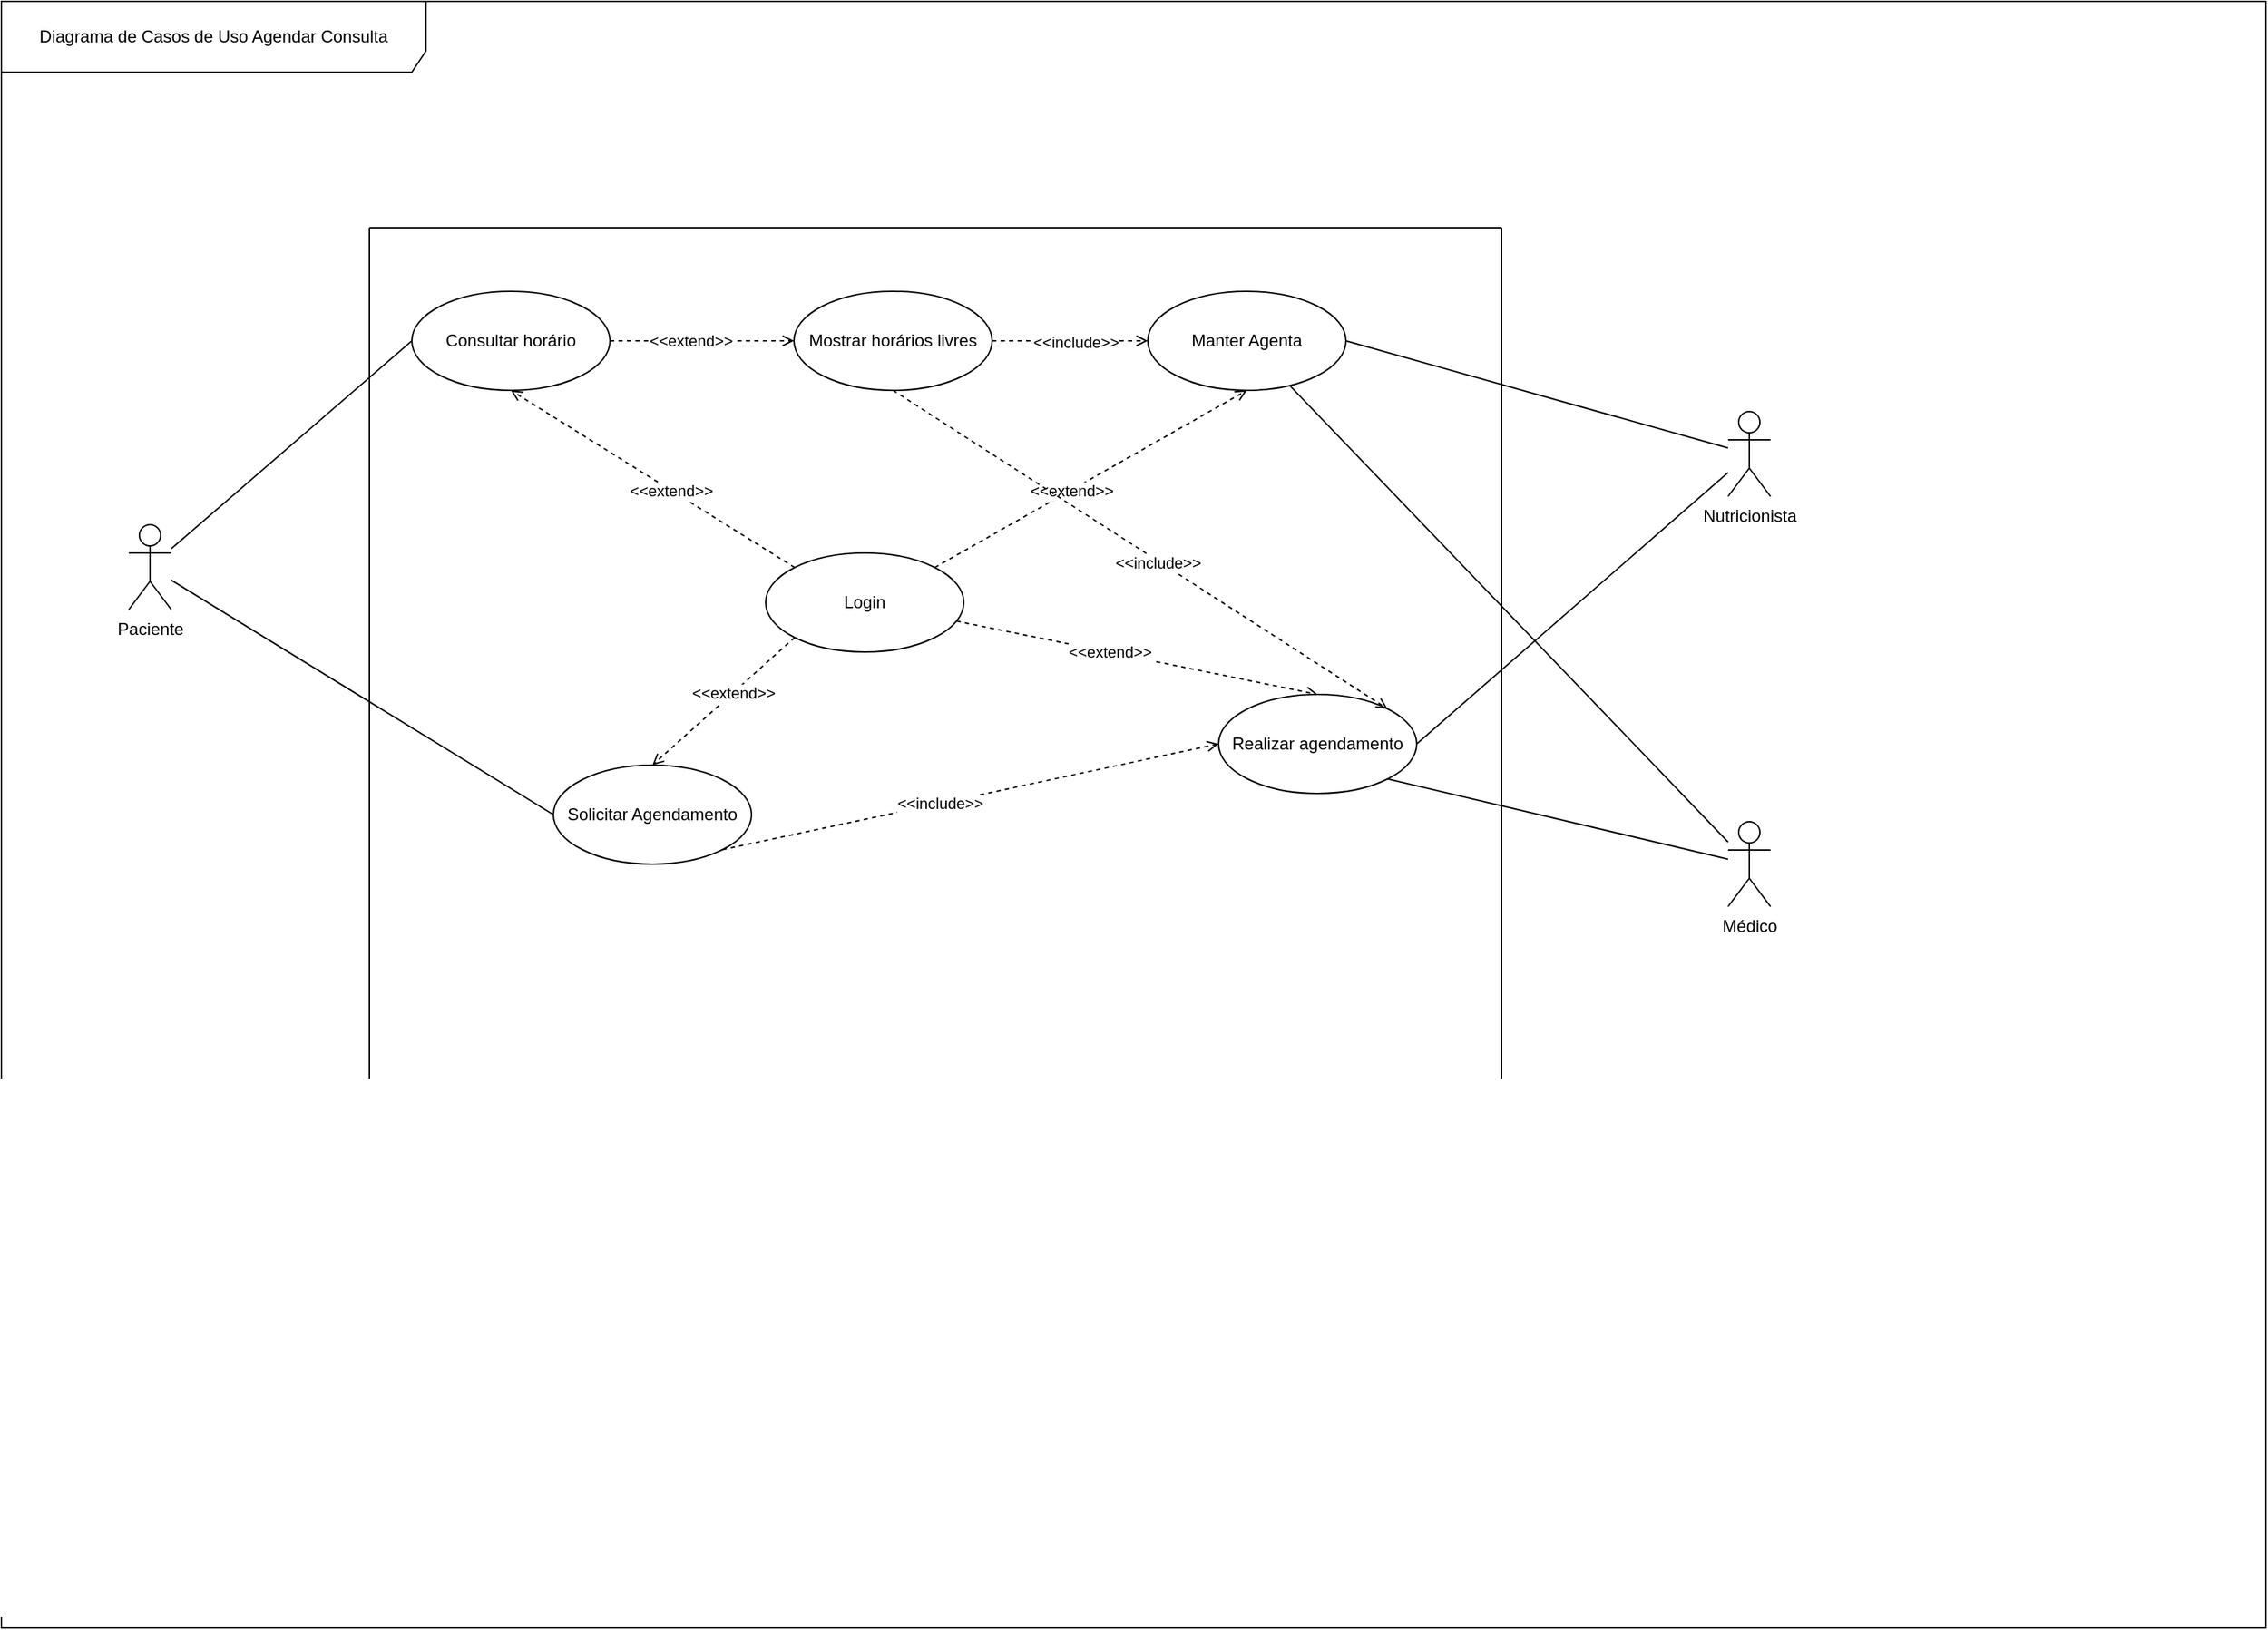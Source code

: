 <mxfile version="27.2.0">
  <diagram name="Página-1" id="A4SRTEeQTM4OLtlpb145">
    <mxGraphModel dx="1767" dy="1651" grid="1" gridSize="10" guides="1" tooltips="1" connect="1" arrows="1" fold="1" page="1" pageScale="1" pageWidth="827" pageHeight="1169" math="0" shadow="0" adaptiveColors="none">
      <root>
        <mxCell id="0" />
        <mxCell id="1" parent="0" />
        <mxCell id="NE6VYS4I0C1_LnRhZdik-13" style="rounded=0;orthogonalLoop=1;jettySize=auto;html=1;entryX=0;entryY=0.5;entryDx=0;entryDy=0;endArrow=none;endFill=0;" parent="1" source="opuIpvQJVJ9zl-1Smfu1-8" target="NE6VYS4I0C1_LnRhZdik-10" edge="1">
          <mxGeometry relative="1" as="geometry" />
        </mxCell>
        <mxCell id="NE6VYS4I0C1_LnRhZdik-26" style="rounded=0;orthogonalLoop=1;jettySize=auto;html=1;entryX=0;entryY=0.5;entryDx=0;entryDy=0;endArrow=none;endFill=0;" parent="1" source="opuIpvQJVJ9zl-1Smfu1-8" target="NE6VYS4I0C1_LnRhZdik-25" edge="1">
          <mxGeometry relative="1" as="geometry" />
        </mxCell>
        <mxCell id="opuIpvQJVJ9zl-1Smfu1-8" value="Paciente" style="shape=umlActor;verticalLabelPosition=bottom;verticalAlign=top;html=1;" parent="1" vertex="1">
          <mxGeometry x="-390" y="10" width="30" height="60" as="geometry" />
        </mxCell>
        <mxCell id="NE6VYS4I0C1_LnRhZdik-6" style="rounded=0;orthogonalLoop=1;jettySize=auto;html=1;entryX=1;entryY=0.5;entryDx=0;entryDy=0;endArrow=none;endFill=0;" parent="1" source="opuIpvQJVJ9zl-1Smfu1-9" target="NE6VYS4I0C1_LnRhZdik-2" edge="1">
          <mxGeometry relative="1" as="geometry" />
        </mxCell>
        <mxCell id="NE6VYS4I0C1_LnRhZdik-23" style="rounded=0;orthogonalLoop=1;jettySize=auto;html=1;entryX=1;entryY=0.5;entryDx=0;entryDy=0;endArrow=none;endFill=0;" parent="1" source="opuIpvQJVJ9zl-1Smfu1-9" target="NE6VYS4I0C1_LnRhZdik-18" edge="1">
          <mxGeometry relative="1" as="geometry" />
        </mxCell>
        <mxCell id="opuIpvQJVJ9zl-1Smfu1-9" value="Nutricionista" style="shape=umlActor;verticalLabelPosition=bottom;verticalAlign=top;html=1;" parent="1" vertex="1">
          <mxGeometry x="740" y="-70" width="30" height="60" as="geometry" />
        </mxCell>
        <mxCell id="NE6VYS4I0C1_LnRhZdik-5" style="rounded=0;orthogonalLoop=1;jettySize=auto;html=1;endArrow=none;endFill=0;" parent="1" source="opuIpvQJVJ9zl-1Smfu1-10" target="NE6VYS4I0C1_LnRhZdik-2" edge="1">
          <mxGeometry relative="1" as="geometry" />
        </mxCell>
        <mxCell id="NE6VYS4I0C1_LnRhZdik-24" style="rounded=0;orthogonalLoop=1;jettySize=auto;html=1;entryX=1;entryY=1;entryDx=0;entryDy=0;endArrow=none;endFill=0;" parent="1" source="opuIpvQJVJ9zl-1Smfu1-10" target="NE6VYS4I0C1_LnRhZdik-18" edge="1">
          <mxGeometry relative="1" as="geometry" />
        </mxCell>
        <mxCell id="opuIpvQJVJ9zl-1Smfu1-10" value="Médico" style="shape=umlActor;verticalLabelPosition=bottom;verticalAlign=top;html=1;" parent="1" vertex="1">
          <mxGeometry x="740" y="220" width="30" height="60" as="geometry" />
        </mxCell>
        <mxCell id="opuIpvQJVJ9zl-1Smfu1-12" value="Diagrama de Casos de Uso Agendar Consulta" style="shape=umlFrame;whiteSpace=wrap;html=1;pointerEvents=0;width=300;height=50;" parent="1" vertex="1">
          <mxGeometry x="-480" y="-360" width="1600" height="1150" as="geometry" />
        </mxCell>
        <mxCell id="opuIpvQJVJ9zl-1Smfu1-45" value="" style="swimlane;startSize=0;" parent="1" vertex="1">
          <mxGeometry x="-220" y="-200" width="800" height="610" as="geometry">
            <mxRectangle x="270" y="-280" width="50" height="40" as="alternateBounds" />
          </mxGeometry>
        </mxCell>
        <mxCell id="NE6VYS4I0C1_LnRhZdik-21" style="rounded=0;orthogonalLoop=1;jettySize=auto;html=1;dashed=1;endArrow=open;endFill=0;entryX=0.5;entryY=0;entryDx=0;entryDy=0;" parent="opuIpvQJVJ9zl-1Smfu1-45" source="NE6VYS4I0C1_LnRhZdik-1" target="NE6VYS4I0C1_LnRhZdik-18" edge="1">
          <mxGeometry relative="1" as="geometry" />
        </mxCell>
        <mxCell id="NE6VYS4I0C1_LnRhZdik-22" value="&amp;lt;&amp;lt;extend&amp;gt;&amp;gt;" style="edgeLabel;html=1;align=center;verticalAlign=middle;resizable=0;points=[];" parent="NE6VYS4I0C1_LnRhZdik-21" vertex="1" connectable="0">
          <mxGeometry x="-0.153" relative="1" as="geometry">
            <mxPoint as="offset" />
          </mxGeometry>
        </mxCell>
        <mxCell id="NE6VYS4I0C1_LnRhZdik-1" value="Login" style="ellipse;whiteSpace=wrap;html=1;" parent="opuIpvQJVJ9zl-1Smfu1-45" vertex="1">
          <mxGeometry x="280" y="230" width="140" height="70" as="geometry" />
        </mxCell>
        <mxCell id="NE6VYS4I0C1_LnRhZdik-2" value="Manter Agenta" style="ellipse;whiteSpace=wrap;html=1;" parent="opuIpvQJVJ9zl-1Smfu1-45" vertex="1">
          <mxGeometry x="550" y="45" width="140" height="70" as="geometry" />
        </mxCell>
        <mxCell id="NE6VYS4I0C1_LnRhZdik-8" value="" style="rounded=0;orthogonalLoop=1;jettySize=auto;html=1;dashed=1;endArrow=open;endFill=0;exitX=1;exitY=0;exitDx=0;exitDy=0;entryX=0.5;entryY=1;entryDx=0;entryDy=0;" parent="opuIpvQJVJ9zl-1Smfu1-45" source="NE6VYS4I0C1_LnRhZdik-1" target="NE6VYS4I0C1_LnRhZdik-2" edge="1">
          <mxGeometry relative="1" as="geometry">
            <mxPoint x="430" y="290" as="sourcePoint" />
            <mxPoint x="589" y="292" as="targetPoint" />
          </mxGeometry>
        </mxCell>
        <mxCell id="NE6VYS4I0C1_LnRhZdik-9" value="&amp;lt;&amp;lt;extend&amp;gt;&amp;gt;" style="edgeLabel;html=1;align=center;verticalAlign=middle;resizable=0;points=[];" parent="NE6VYS4I0C1_LnRhZdik-8" vertex="1" connectable="0">
          <mxGeometry x="-0.126" relative="1" as="geometry">
            <mxPoint as="offset" />
          </mxGeometry>
        </mxCell>
        <mxCell id="NE6VYS4I0C1_LnRhZdik-10" value="Consultar horário" style="ellipse;whiteSpace=wrap;html=1;" parent="opuIpvQJVJ9zl-1Smfu1-45" vertex="1">
          <mxGeometry x="30" y="45" width="140" height="70" as="geometry" />
        </mxCell>
        <mxCell id="NE6VYS4I0C1_LnRhZdik-11" value="" style="rounded=0;orthogonalLoop=1;jettySize=auto;html=1;dashed=1;endArrow=open;endFill=0;exitX=0;exitY=0;exitDx=0;exitDy=0;entryX=0.5;entryY=1;entryDx=0;entryDy=0;" parent="opuIpvQJVJ9zl-1Smfu1-45" source="NE6VYS4I0C1_LnRhZdik-1" target="NE6VYS4I0C1_LnRhZdik-10" edge="1">
          <mxGeometry relative="1" as="geometry">
            <mxPoint x="295" y="330" as="sourcePoint" />
            <mxPoint x="455" y="123" as="targetPoint" />
          </mxGeometry>
        </mxCell>
        <mxCell id="NE6VYS4I0C1_LnRhZdik-12" value="&amp;lt;&amp;lt;extend&amp;gt;&amp;gt;" style="edgeLabel;html=1;align=center;verticalAlign=middle;resizable=0;points=[];" parent="NE6VYS4I0C1_LnRhZdik-11" vertex="1" connectable="0">
          <mxGeometry x="-0.126" relative="1" as="geometry">
            <mxPoint as="offset" />
          </mxGeometry>
        </mxCell>
        <mxCell id="NE6VYS4I0C1_LnRhZdik-14" value="Mostrar horários livres" style="ellipse;whiteSpace=wrap;html=1;" parent="opuIpvQJVJ9zl-1Smfu1-45" vertex="1">
          <mxGeometry x="300" y="45" width="140" height="70" as="geometry" />
        </mxCell>
        <mxCell id="NE6VYS4I0C1_LnRhZdik-16" style="rounded=0;orthogonalLoop=1;jettySize=auto;html=1;entryX=0;entryY=0.5;entryDx=0;entryDy=0;endArrow=open;endFill=0;dashed=1;exitX=1;exitY=0.5;exitDx=0;exitDy=0;" parent="opuIpvQJVJ9zl-1Smfu1-45" source="NE6VYS4I0C1_LnRhZdik-14" target="NE6VYS4I0C1_LnRhZdik-2" edge="1">
          <mxGeometry relative="1" as="geometry">
            <mxPoint x="360" y="150" as="sourcePoint" />
            <mxPoint x="673" y="284" as="targetPoint" />
          </mxGeometry>
        </mxCell>
        <mxCell id="NE6VYS4I0C1_LnRhZdik-17" value="&amp;lt;&amp;lt;include&amp;gt;&amp;gt;" style="edgeLabel;html=1;align=center;verticalAlign=middle;resizable=0;points=[];" parent="NE6VYS4I0C1_LnRhZdik-16" vertex="1" connectable="0">
          <mxGeometry x="0.073" y="-1" relative="1" as="geometry">
            <mxPoint as="offset" />
          </mxGeometry>
        </mxCell>
        <mxCell id="NE6VYS4I0C1_LnRhZdik-18" value="Realizar agendamento" style="ellipse;whiteSpace=wrap;html=1;" parent="opuIpvQJVJ9zl-1Smfu1-45" vertex="1">
          <mxGeometry x="600" y="330" width="140" height="70" as="geometry" />
        </mxCell>
        <mxCell id="NE6VYS4I0C1_LnRhZdik-19" value="" style="rounded=0;orthogonalLoop=1;jettySize=auto;html=1;dashed=1;endArrow=open;endFill=0;exitX=1;exitY=0.5;exitDx=0;exitDy=0;entryX=0;entryY=0.5;entryDx=0;entryDy=0;" parent="opuIpvQJVJ9zl-1Smfu1-45" source="NE6VYS4I0C1_LnRhZdik-10" target="NE6VYS4I0C1_LnRhZdik-14" edge="1">
          <mxGeometry relative="1" as="geometry">
            <mxPoint x="246" y="340" as="sourcePoint" />
            <mxPoint x="110" y="125" as="targetPoint" />
          </mxGeometry>
        </mxCell>
        <mxCell id="NE6VYS4I0C1_LnRhZdik-20" value="&amp;lt;&amp;lt;extend&amp;gt;&amp;gt;" style="edgeLabel;html=1;align=center;verticalAlign=middle;resizable=0;points=[];" parent="NE6VYS4I0C1_LnRhZdik-19" vertex="1" connectable="0">
          <mxGeometry x="-0.126" relative="1" as="geometry">
            <mxPoint as="offset" />
          </mxGeometry>
        </mxCell>
        <mxCell id="NE6VYS4I0C1_LnRhZdik-25" value="Solicitar Agendamento" style="ellipse;whiteSpace=wrap;html=1;" parent="opuIpvQJVJ9zl-1Smfu1-45" vertex="1">
          <mxGeometry x="130" y="380" width="140" height="70" as="geometry" />
        </mxCell>
        <mxCell id="NE6VYS4I0C1_LnRhZdik-27" value="" style="rounded=0;orthogonalLoop=1;jettySize=auto;html=1;dashed=1;endArrow=open;endFill=0;exitX=1;exitY=1;exitDx=0;exitDy=0;entryX=0;entryY=0.5;entryDx=0;entryDy=0;" parent="opuIpvQJVJ9zl-1Smfu1-45" source="NE6VYS4I0C1_LnRhZdik-25" target="NE6VYS4I0C1_LnRhZdik-18" edge="1">
          <mxGeometry relative="1" as="geometry">
            <mxPoint x="281" y="220" as="sourcePoint" />
            <mxPoint x="110" y="125" as="targetPoint" />
          </mxGeometry>
        </mxCell>
        <mxCell id="NE6VYS4I0C1_LnRhZdik-28" value="&amp;lt;&amp;lt;include&amp;gt;&amp;gt;" style="edgeLabel;html=1;align=center;verticalAlign=middle;resizable=0;points=[];" parent="NE6VYS4I0C1_LnRhZdik-27" vertex="1" connectable="0">
          <mxGeometry x="-0.126" relative="1" as="geometry">
            <mxPoint as="offset" />
          </mxGeometry>
        </mxCell>
        <mxCell id="FI5_M92oBlRaR4Etn2xp-1" style="rounded=0;orthogonalLoop=1;jettySize=auto;html=1;entryX=1;entryY=0;entryDx=0;entryDy=0;endArrow=open;endFill=0;dashed=1;exitX=0.5;exitY=1;exitDx=0;exitDy=0;" parent="opuIpvQJVJ9zl-1Smfu1-45" source="NE6VYS4I0C1_LnRhZdik-14" target="NE6VYS4I0C1_LnRhZdik-18" edge="1">
          <mxGeometry relative="1" as="geometry">
            <mxPoint x="450" y="90" as="sourcePoint" />
            <mxPoint x="560" y="90" as="targetPoint" />
          </mxGeometry>
        </mxCell>
        <mxCell id="FI5_M92oBlRaR4Etn2xp-2" value="&amp;lt;&amp;lt;include&amp;gt;&amp;gt;" style="edgeLabel;html=1;align=center;verticalAlign=middle;resizable=0;points=[];" parent="FI5_M92oBlRaR4Etn2xp-1" vertex="1" connectable="0">
          <mxGeometry x="0.073" y="-1" relative="1" as="geometry">
            <mxPoint as="offset" />
          </mxGeometry>
        </mxCell>
        <mxCell id="FI5_M92oBlRaR4Etn2xp-3" value="" style="rounded=0;orthogonalLoop=1;jettySize=auto;html=1;dashed=1;endArrow=open;endFill=0;exitX=0;exitY=1;exitDx=0;exitDy=0;entryX=0.5;entryY=0;entryDx=0;entryDy=0;" parent="opuIpvQJVJ9zl-1Smfu1-45" source="NE6VYS4I0C1_LnRhZdik-1" target="NE6VYS4I0C1_LnRhZdik-25" edge="1">
          <mxGeometry relative="1" as="geometry">
            <mxPoint x="231" y="180" as="sourcePoint" />
            <mxPoint x="110" y="125" as="targetPoint" />
          </mxGeometry>
        </mxCell>
        <mxCell id="FI5_M92oBlRaR4Etn2xp-4" value="&amp;lt;&amp;lt;extend&amp;gt;&amp;gt;" style="edgeLabel;html=1;align=center;verticalAlign=middle;resizable=0;points=[];" parent="FI5_M92oBlRaR4Etn2xp-3" vertex="1" connectable="0">
          <mxGeometry x="-0.126" relative="1" as="geometry">
            <mxPoint as="offset" />
          </mxGeometry>
        </mxCell>
      </root>
    </mxGraphModel>
  </diagram>
</mxfile>
